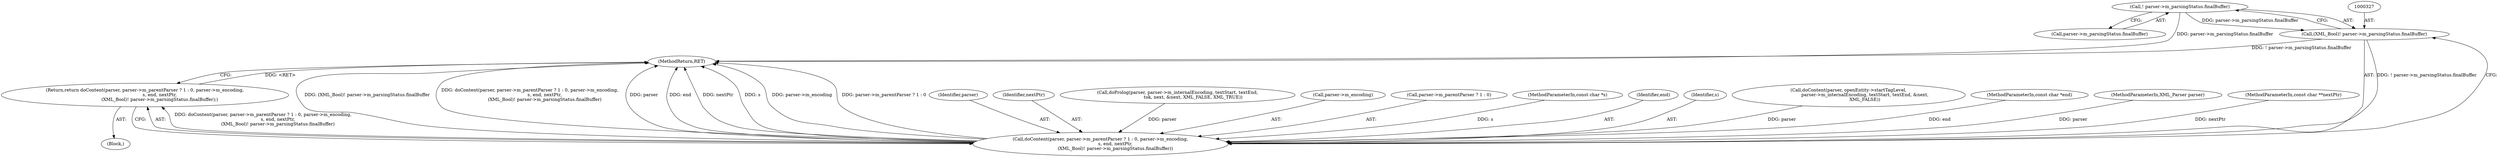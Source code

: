 digraph "0_libexpat_c20b758c332d9a13afbbb276d30db1d183a85d43_1@API" {
"1000328" [label="(Call,! parser->m_parsingStatus.finalBuffer)"];
"1000326" [label="(Call,(XML_Bool)! parser->m_parsingStatus.finalBuffer)"];
"1000312" [label="(Call,doContent(parser, parser->m_parentParser ? 1 : 0, parser->m_encoding,\n                     s, end, nextPtr,\n                     (XML_Bool)! parser->m_parsingStatus.finalBuffer))"];
"1000311" [label="(Return,return doContent(parser, parser->m_parentParser ? 1 : 0, parser->m_encoding,\n                     s, end, nextPtr,\n                     (XML_Bool)! parser->m_parsingStatus.finalBuffer);)"];
"1000313" [label="(Identifier,parser)"];
"1000325" [label="(Identifier,nextPtr)"];
"1000173" [label="(Call,doProlog(parser, parser->m_internalEncoding, textStart, textEnd,\n                      tok, next, &next, XML_FALSE, XML_TRUE))"];
"1000320" [label="(Call,parser->m_encoding)"];
"1000305" [label="(Block,)"];
"1000311" [label="(Return,return doContent(parser, parser->m_parentParser ? 1 : 0, parser->m_encoding,\n                     s, end, nextPtr,\n                     (XML_Bool)! parser->m_parsingStatus.finalBuffer);)"];
"1000314" [label="(Call,parser->m_parentParser ? 1 : 0)"];
"1000326" [label="(Call,(XML_Bool)! parser->m_parsingStatus.finalBuffer)"];
"1000334" [label="(MethodReturn,RET)"];
"1000329" [label="(Call,parser->m_parsingStatus.finalBuffer)"];
"1000105" [label="(MethodParameterIn,const char *s)"];
"1000324" [label="(Identifier,end)"];
"1000323" [label="(Identifier,s)"];
"1000328" [label="(Call,! parser->m_parsingStatus.finalBuffer)"];
"1000189" [label="(Call,doContent(parser, openEntity->startTagLevel,\n                       parser->m_internalEncoding, textStart, textEnd, &next,\n                       XML_FALSE))"];
"1000312" [label="(Call,doContent(parser, parser->m_parentParser ? 1 : 0, parser->m_encoding,\n                     s, end, nextPtr,\n                     (XML_Bool)! parser->m_parsingStatus.finalBuffer))"];
"1000106" [label="(MethodParameterIn,const char *end)"];
"1000104" [label="(MethodParameterIn,XML_Parser parser)"];
"1000107" [label="(MethodParameterIn,const char **nextPtr)"];
"1000328" -> "1000326"  [label="AST: "];
"1000328" -> "1000329"  [label="CFG: "];
"1000329" -> "1000328"  [label="AST: "];
"1000326" -> "1000328"  [label="CFG: "];
"1000328" -> "1000334"  [label="DDG: parser->m_parsingStatus.finalBuffer"];
"1000328" -> "1000326"  [label="DDG: parser->m_parsingStatus.finalBuffer"];
"1000326" -> "1000312"  [label="AST: "];
"1000327" -> "1000326"  [label="AST: "];
"1000312" -> "1000326"  [label="CFG: "];
"1000326" -> "1000334"  [label="DDG: ! parser->m_parsingStatus.finalBuffer"];
"1000326" -> "1000312"  [label="DDG: ! parser->m_parsingStatus.finalBuffer"];
"1000312" -> "1000311"  [label="AST: "];
"1000313" -> "1000312"  [label="AST: "];
"1000314" -> "1000312"  [label="AST: "];
"1000320" -> "1000312"  [label="AST: "];
"1000323" -> "1000312"  [label="AST: "];
"1000324" -> "1000312"  [label="AST: "];
"1000325" -> "1000312"  [label="AST: "];
"1000311" -> "1000312"  [label="CFG: "];
"1000312" -> "1000334"  [label="DDG: (XML_Bool)! parser->m_parsingStatus.finalBuffer"];
"1000312" -> "1000334"  [label="DDG: doContent(parser, parser->m_parentParser ? 1 : 0, parser->m_encoding,\n                     s, end, nextPtr,\n                     (XML_Bool)! parser->m_parsingStatus.finalBuffer)"];
"1000312" -> "1000334"  [label="DDG: parser"];
"1000312" -> "1000334"  [label="DDG: end"];
"1000312" -> "1000334"  [label="DDG: nextPtr"];
"1000312" -> "1000334"  [label="DDG: s"];
"1000312" -> "1000334"  [label="DDG: parser->m_encoding"];
"1000312" -> "1000334"  [label="DDG: parser->m_parentParser ? 1 : 0"];
"1000312" -> "1000311"  [label="DDG: doContent(parser, parser->m_parentParser ? 1 : 0, parser->m_encoding,\n                     s, end, nextPtr,\n                     (XML_Bool)! parser->m_parsingStatus.finalBuffer)"];
"1000189" -> "1000312"  [label="DDG: parser"];
"1000173" -> "1000312"  [label="DDG: parser"];
"1000104" -> "1000312"  [label="DDG: parser"];
"1000105" -> "1000312"  [label="DDG: s"];
"1000106" -> "1000312"  [label="DDG: end"];
"1000107" -> "1000312"  [label="DDG: nextPtr"];
"1000311" -> "1000305"  [label="AST: "];
"1000334" -> "1000311"  [label="CFG: "];
"1000311" -> "1000334"  [label="DDG: <RET>"];
}
